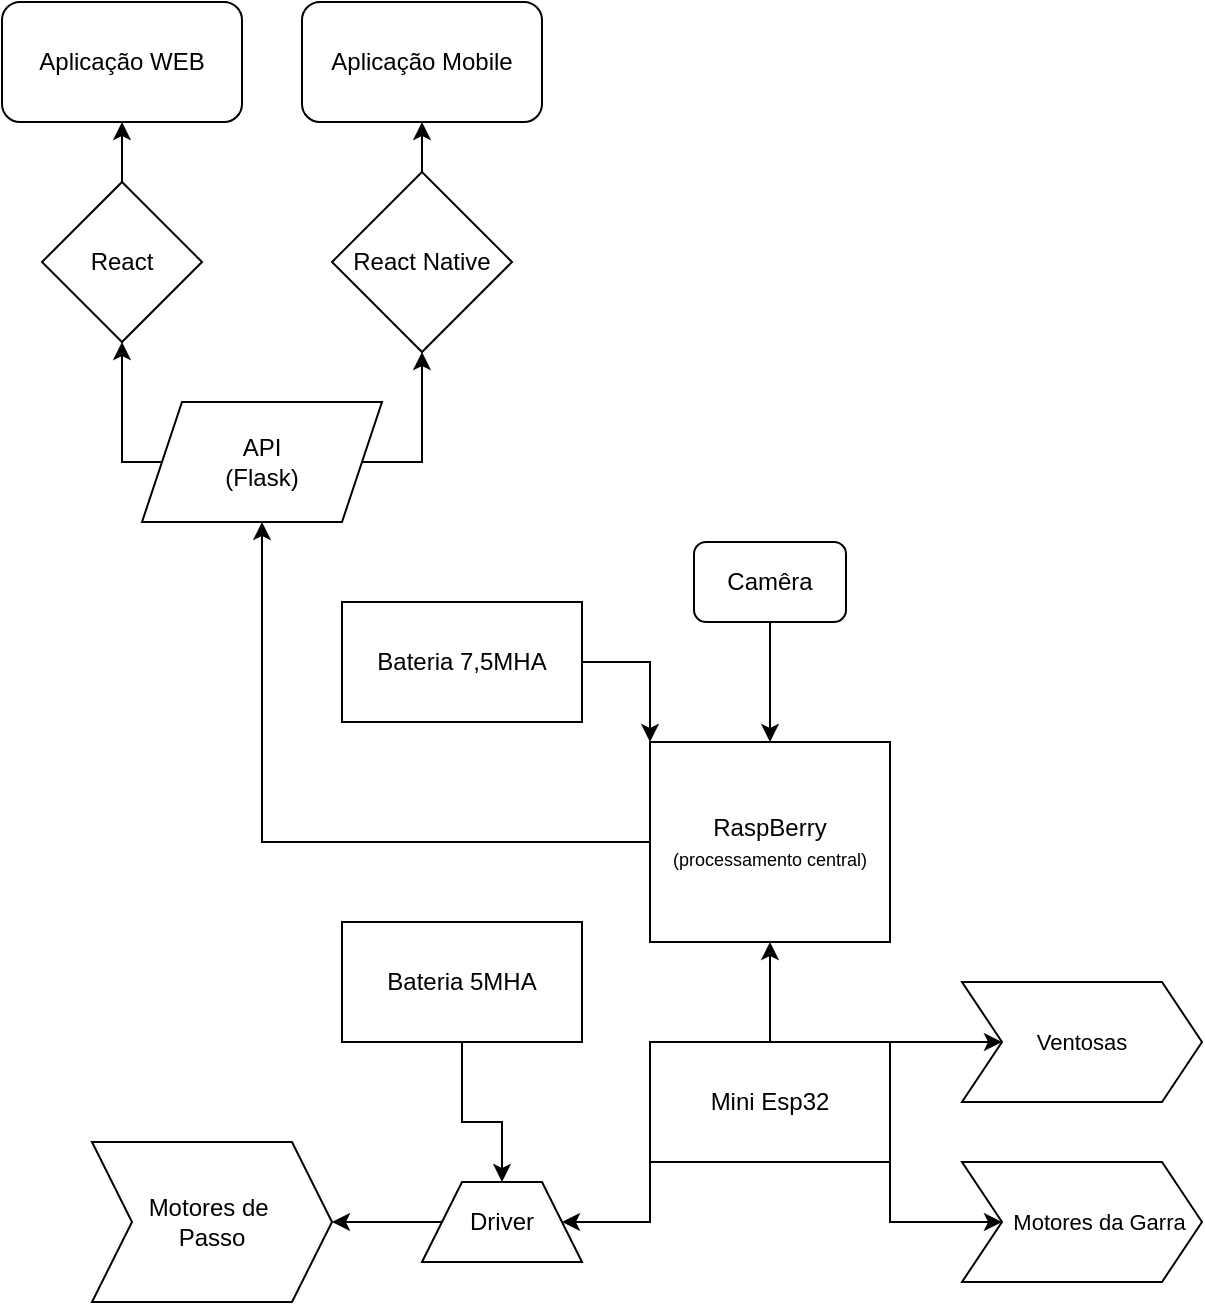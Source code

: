 <mxfile version="26.2.14">
  <diagram id="C5RBs43oDa-KdzZeNtuy" name="Page-1">
    <mxGraphModel dx="1332" dy="689" grid="1" gridSize="10" guides="1" tooltips="1" connect="1" arrows="1" fold="1" page="1" pageScale="1" pageWidth="827" pageHeight="1169" math="0" shadow="0">
      <root>
        <mxCell id="WIyWlLk6GJQsqaUBKTNV-0" />
        <mxCell id="WIyWlLk6GJQsqaUBKTNV-1" parent="WIyWlLk6GJQsqaUBKTNV-0" />
        <mxCell id="f0JRwleMgveNQKI5Twcg-0" value="Aplicação WEB" style="rounded=1;whiteSpace=wrap;html=1;" vertex="1" parent="WIyWlLk6GJQsqaUBKTNV-1">
          <mxGeometry x="30" y="20" width="120" height="60" as="geometry" />
        </mxCell>
        <mxCell id="f0JRwleMgveNQKI5Twcg-1" value="Aplicação Mobile" style="rounded=1;whiteSpace=wrap;html=1;" vertex="1" parent="WIyWlLk6GJQsqaUBKTNV-1">
          <mxGeometry x="180" y="20" width="120" height="60" as="geometry" />
        </mxCell>
        <mxCell id="f0JRwleMgveNQKI5Twcg-4" value="" style="edgeStyle=orthogonalEdgeStyle;rounded=0;orthogonalLoop=1;jettySize=auto;html=1;" edge="1" parent="WIyWlLk6GJQsqaUBKTNV-1" source="f0JRwleMgveNQKI5Twcg-2" target="f0JRwleMgveNQKI5Twcg-0">
          <mxGeometry relative="1" as="geometry" />
        </mxCell>
        <mxCell id="f0JRwleMgveNQKI5Twcg-2" value="React" style="rhombus;whiteSpace=wrap;html=1;" vertex="1" parent="WIyWlLk6GJQsqaUBKTNV-1">
          <mxGeometry x="50" y="110" width="80" height="80" as="geometry" />
        </mxCell>
        <mxCell id="f0JRwleMgveNQKI5Twcg-5" value="" style="edgeStyle=orthogonalEdgeStyle;rounded=0;orthogonalLoop=1;jettySize=auto;html=1;" edge="1" parent="WIyWlLk6GJQsqaUBKTNV-1" source="f0JRwleMgveNQKI5Twcg-3" target="f0JRwleMgveNQKI5Twcg-1">
          <mxGeometry relative="1" as="geometry" />
        </mxCell>
        <mxCell id="f0JRwleMgveNQKI5Twcg-3" value="React Native" style="rhombus;whiteSpace=wrap;html=1;" vertex="1" parent="WIyWlLk6GJQsqaUBKTNV-1">
          <mxGeometry x="195" y="105" width="90" height="90" as="geometry" />
        </mxCell>
        <mxCell id="f0JRwleMgveNQKI5Twcg-7" style="edgeStyle=orthogonalEdgeStyle;rounded=0;orthogonalLoop=1;jettySize=auto;html=1;exitX=0;exitY=0.5;exitDx=0;exitDy=0;entryX=0.5;entryY=1;entryDx=0;entryDy=0;" edge="1" parent="WIyWlLk6GJQsqaUBKTNV-1" source="f0JRwleMgveNQKI5Twcg-6" target="f0JRwleMgveNQKI5Twcg-2">
          <mxGeometry relative="1" as="geometry">
            <Array as="points">
              <mxPoint x="90" y="250" />
            </Array>
          </mxGeometry>
        </mxCell>
        <mxCell id="f0JRwleMgveNQKI5Twcg-8" style="edgeStyle=orthogonalEdgeStyle;rounded=0;orthogonalLoop=1;jettySize=auto;html=1;exitX=1;exitY=0.5;exitDx=0;exitDy=0;entryX=0.5;entryY=1;entryDx=0;entryDy=0;" edge="1" parent="WIyWlLk6GJQsqaUBKTNV-1" source="f0JRwleMgveNQKI5Twcg-6" target="f0JRwleMgveNQKI5Twcg-3">
          <mxGeometry relative="1" as="geometry">
            <Array as="points">
              <mxPoint x="240" y="250" />
            </Array>
          </mxGeometry>
        </mxCell>
        <mxCell id="f0JRwleMgveNQKI5Twcg-6" value="API&lt;div&gt;(Flask)&lt;/div&gt;" style="shape=parallelogram;perimeter=parallelogramPerimeter;whiteSpace=wrap;html=1;fixedSize=1;size=20.0;" vertex="1" parent="WIyWlLk6GJQsqaUBKTNV-1">
          <mxGeometry x="100" y="220" width="120" height="60" as="geometry" />
        </mxCell>
        <mxCell id="f0JRwleMgveNQKI5Twcg-10" style="edgeStyle=orthogonalEdgeStyle;rounded=0;orthogonalLoop=1;jettySize=auto;html=1;exitX=0;exitY=0.5;exitDx=0;exitDy=0;entryX=0.5;entryY=1;entryDx=0;entryDy=0;" edge="1" parent="WIyWlLk6GJQsqaUBKTNV-1" source="f0JRwleMgveNQKI5Twcg-9" target="f0JRwleMgveNQKI5Twcg-6">
          <mxGeometry relative="1" as="geometry" />
        </mxCell>
        <mxCell id="f0JRwleMgveNQKI5Twcg-9" value="RaspBerry&lt;div&gt;&lt;font style=&quot;font-size: 9px;&quot;&gt;(processamento central)&lt;/font&gt;&lt;/div&gt;" style="rounded=0;whiteSpace=wrap;html=1;" vertex="1" parent="WIyWlLk6GJQsqaUBKTNV-1">
          <mxGeometry x="354" y="390" width="120" height="100" as="geometry" />
        </mxCell>
        <mxCell id="f0JRwleMgveNQKI5Twcg-15" style="edgeStyle=orthogonalEdgeStyle;rounded=0;orthogonalLoop=1;jettySize=auto;html=1;exitX=0.5;exitY=0;exitDx=0;exitDy=0;" edge="1" parent="WIyWlLk6GJQsqaUBKTNV-1" source="f0JRwleMgveNQKI5Twcg-11" target="f0JRwleMgveNQKI5Twcg-9">
          <mxGeometry relative="1" as="geometry" />
        </mxCell>
        <mxCell id="f0JRwleMgveNQKI5Twcg-19" style="edgeStyle=orthogonalEdgeStyle;rounded=0;orthogonalLoop=1;jettySize=auto;html=1;exitX=0;exitY=1;exitDx=0;exitDy=0;entryX=1;entryY=0.5;entryDx=0;entryDy=0;" edge="1" parent="WIyWlLk6GJQsqaUBKTNV-1" source="f0JRwleMgveNQKI5Twcg-11" target="f0JRwleMgveNQKI5Twcg-18">
          <mxGeometry relative="1" as="geometry">
            <Array as="points">
              <mxPoint x="354" y="630" />
            </Array>
          </mxGeometry>
        </mxCell>
        <mxCell id="f0JRwleMgveNQKI5Twcg-28" style="edgeStyle=orthogonalEdgeStyle;rounded=0;orthogonalLoop=1;jettySize=auto;html=1;exitX=1;exitY=1;exitDx=0;exitDy=0;" edge="1" parent="WIyWlLk6GJQsqaUBKTNV-1" source="f0JRwleMgveNQKI5Twcg-11" target="f0JRwleMgveNQKI5Twcg-27">
          <mxGeometry relative="1" as="geometry" />
        </mxCell>
        <mxCell id="f0JRwleMgveNQKI5Twcg-30" style="edgeStyle=orthogonalEdgeStyle;rounded=0;orthogonalLoop=1;jettySize=auto;html=1;exitX=1;exitY=0;exitDx=0;exitDy=0;" edge="1" parent="WIyWlLk6GJQsqaUBKTNV-1" source="f0JRwleMgveNQKI5Twcg-11" target="f0JRwleMgveNQKI5Twcg-29">
          <mxGeometry relative="1" as="geometry">
            <Array as="points">
              <mxPoint x="490" y="540" />
              <mxPoint x="490" y="540" />
            </Array>
          </mxGeometry>
        </mxCell>
        <mxCell id="f0JRwleMgveNQKI5Twcg-11" value="Mini Esp32" style="rounded=0;whiteSpace=wrap;html=1;" vertex="1" parent="WIyWlLk6GJQsqaUBKTNV-1">
          <mxGeometry x="354" y="540" width="120" height="60" as="geometry" />
        </mxCell>
        <mxCell id="f0JRwleMgveNQKI5Twcg-22" style="edgeStyle=orthogonalEdgeStyle;rounded=0;orthogonalLoop=1;jettySize=auto;html=1;exitX=0.5;exitY=1;exitDx=0;exitDy=0;" edge="1" parent="WIyWlLk6GJQsqaUBKTNV-1" source="f0JRwleMgveNQKI5Twcg-12" target="f0JRwleMgveNQKI5Twcg-18">
          <mxGeometry relative="1" as="geometry">
            <Array as="points">
              <mxPoint x="260" y="580" />
              <mxPoint x="280" y="580" />
            </Array>
          </mxGeometry>
        </mxCell>
        <mxCell id="f0JRwleMgveNQKI5Twcg-12" value="Bateria 5MHA" style="rounded=0;whiteSpace=wrap;html=1;" vertex="1" parent="WIyWlLk6GJQsqaUBKTNV-1">
          <mxGeometry x="200" y="480" width="120" height="60" as="geometry" />
        </mxCell>
        <mxCell id="f0JRwleMgveNQKI5Twcg-14" style="edgeStyle=orthogonalEdgeStyle;rounded=0;orthogonalLoop=1;jettySize=auto;html=1;exitX=1;exitY=0.5;exitDx=0;exitDy=0;entryX=0;entryY=0;entryDx=0;entryDy=0;" edge="1" parent="WIyWlLk6GJQsqaUBKTNV-1" source="f0JRwleMgveNQKI5Twcg-13" target="f0JRwleMgveNQKI5Twcg-9">
          <mxGeometry relative="1" as="geometry" />
        </mxCell>
        <mxCell id="f0JRwleMgveNQKI5Twcg-13" value="Bateria 7,5MHA" style="rounded=0;whiteSpace=wrap;html=1;" vertex="1" parent="WIyWlLk6GJQsqaUBKTNV-1">
          <mxGeometry x="200" y="320" width="120" height="60" as="geometry" />
        </mxCell>
        <mxCell id="f0JRwleMgveNQKI5Twcg-21" style="edgeStyle=orthogonalEdgeStyle;rounded=0;orthogonalLoop=1;jettySize=auto;html=1;exitX=0;exitY=0.5;exitDx=0;exitDy=0;" edge="1" parent="WIyWlLk6GJQsqaUBKTNV-1" source="f0JRwleMgveNQKI5Twcg-18" target="f0JRwleMgveNQKI5Twcg-20">
          <mxGeometry relative="1" as="geometry" />
        </mxCell>
        <mxCell id="f0JRwleMgveNQKI5Twcg-18" value="Driver" style="shape=trapezoid;perimeter=trapezoidPerimeter;whiteSpace=wrap;html=1;fixedSize=1;" vertex="1" parent="WIyWlLk6GJQsqaUBKTNV-1">
          <mxGeometry x="240" y="610" width="80" height="40" as="geometry" />
        </mxCell>
        <mxCell id="f0JRwleMgveNQKI5Twcg-20" value="Motores de&amp;nbsp;&lt;div&gt;Passo&lt;/div&gt;" style="shape=step;perimeter=stepPerimeter;whiteSpace=wrap;html=1;fixedSize=1;" vertex="1" parent="WIyWlLk6GJQsqaUBKTNV-1">
          <mxGeometry x="75" y="590" width="120" height="80" as="geometry" />
        </mxCell>
        <mxCell id="f0JRwleMgveNQKI5Twcg-26" style="edgeStyle=orthogonalEdgeStyle;rounded=0;orthogonalLoop=1;jettySize=auto;html=1;exitX=0.5;exitY=1;exitDx=0;exitDy=0;entryX=0.5;entryY=0;entryDx=0;entryDy=0;" edge="1" parent="WIyWlLk6GJQsqaUBKTNV-1" source="f0JRwleMgveNQKI5Twcg-25" target="f0JRwleMgveNQKI5Twcg-9">
          <mxGeometry relative="1" as="geometry" />
        </mxCell>
        <mxCell id="f0JRwleMgveNQKI5Twcg-25" value="Camêra" style="rounded=1;whiteSpace=wrap;html=1;" vertex="1" parent="WIyWlLk6GJQsqaUBKTNV-1">
          <mxGeometry x="376" y="290" width="76" height="40" as="geometry" />
        </mxCell>
        <mxCell id="f0JRwleMgveNQKI5Twcg-27" value="&lt;font style=&quot;font-size: 11px;&quot;&gt;Motores da Garra&amp;nbsp;&amp;nbsp;&lt;/font&gt;" style="shape=step;perimeter=stepPerimeter;whiteSpace=wrap;html=1;fixedSize=1;align=right;" vertex="1" parent="WIyWlLk6GJQsqaUBKTNV-1">
          <mxGeometry x="510" y="600" width="120" height="60" as="geometry" />
        </mxCell>
        <mxCell id="f0JRwleMgveNQKI5Twcg-29" value="&lt;span style=&quot;font-size: 11px;&quot;&gt;Ventosas&lt;/span&gt;" style="shape=step;perimeter=stepPerimeter;whiteSpace=wrap;html=1;fixedSize=1;align=center;" vertex="1" parent="WIyWlLk6GJQsqaUBKTNV-1">
          <mxGeometry x="510" y="510" width="120" height="60" as="geometry" />
        </mxCell>
      </root>
    </mxGraphModel>
  </diagram>
</mxfile>
